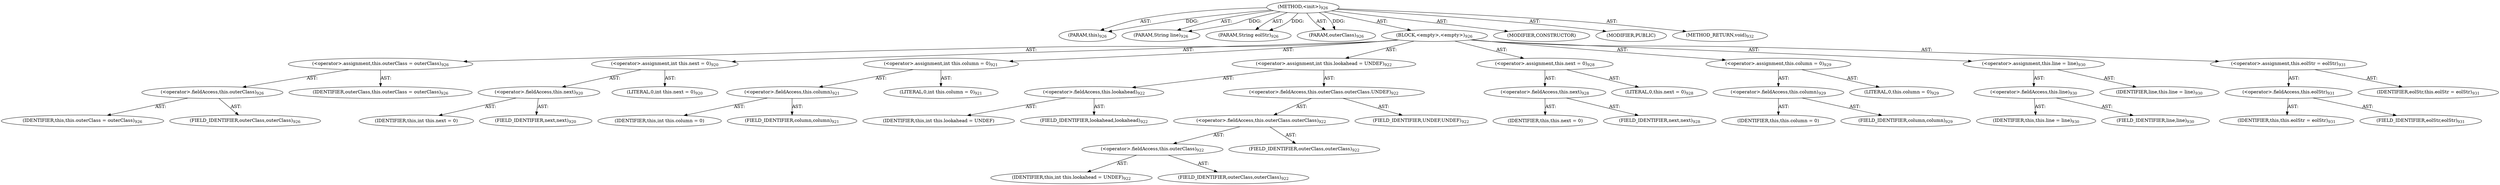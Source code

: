 digraph "&lt;init&gt;" {  
"111669149720" [label = <(METHOD,&lt;init&gt;)<SUB>926</SUB>> ]
"115964117009" [label = <(PARAM,this)<SUB>926</SUB>> ]
"115964117044" [label = <(PARAM,String line)<SUB>926</SUB>> ]
"115964117045" [label = <(PARAM,String eolStr)<SUB>926</SUB>> ]
"115964117010" [label = <(PARAM,outerClass)<SUB>926</SUB>> ]
"25769803951" [label = <(BLOCK,&lt;empty&gt;,&lt;empty&gt;)<SUB>926</SUB>> ]
"30064771850" [label = <(&lt;operator&gt;.assignment,this.outerClass = outerClass)<SUB>926</SUB>> ]
"30064771851" [label = <(&lt;operator&gt;.fieldAccess,this.outerClass)<SUB>926</SUB>> ]
"68719476768" [label = <(IDENTIFIER,this,this.outerClass = outerClass)<SUB>926</SUB>> ]
"55834575055" [label = <(FIELD_IDENTIFIER,outerClass,outerClass)<SUB>926</SUB>> ]
"68719476769" [label = <(IDENTIFIER,outerClass,this.outerClass = outerClass)<SUB>926</SUB>> ]
"30064771852" [label = <(&lt;operator&gt;.assignment,int this.next = 0)<SUB>920</SUB>> ]
"30064771853" [label = <(&lt;operator&gt;.fieldAccess,this.next)<SUB>920</SUB>> ]
"68719477326" [label = <(IDENTIFIER,this,int this.next = 0)> ]
"55834575056" [label = <(FIELD_IDENTIFIER,next,next)<SUB>920</SUB>> ]
"90194313358" [label = <(LITERAL,0,int this.next = 0)<SUB>920</SUB>> ]
"30064771854" [label = <(&lt;operator&gt;.assignment,int this.column = 0)<SUB>921</SUB>> ]
"30064771855" [label = <(&lt;operator&gt;.fieldAccess,this.column)<SUB>921</SUB>> ]
"68719477327" [label = <(IDENTIFIER,this,int this.column = 0)> ]
"55834575057" [label = <(FIELD_IDENTIFIER,column,column)<SUB>921</SUB>> ]
"90194313359" [label = <(LITERAL,0,int this.column = 0)<SUB>921</SUB>> ]
"30064771856" [label = <(&lt;operator&gt;.assignment,int this.lookahead = UNDEF)<SUB>922</SUB>> ]
"30064771857" [label = <(&lt;operator&gt;.fieldAccess,this.lookahead)<SUB>922</SUB>> ]
"68719477328" [label = <(IDENTIFIER,this,int this.lookahead = UNDEF)> ]
"55834575058" [label = <(FIELD_IDENTIFIER,lookahead,lookahead)<SUB>922</SUB>> ]
"30064771858" [label = <(&lt;operator&gt;.fieldAccess,this.outerClass.outerClass.UNDEF)<SUB>922</SUB>> ]
"30064771859" [label = <(&lt;operator&gt;.fieldAccess,this.outerClass.outerClass)<SUB>922</SUB>> ]
"30064771860" [label = <(&lt;operator&gt;.fieldAccess,this.outerClass)<SUB>922</SUB>> ]
"68719477329" [label = <(IDENTIFIER,this,int this.lookahead = UNDEF)<SUB>922</SUB>> ]
"55834575059" [label = <(FIELD_IDENTIFIER,outerClass,outerClass)<SUB>922</SUB>> ]
"55834575060" [label = <(FIELD_IDENTIFIER,outerClass,outerClass)<SUB>922</SUB>> ]
"55834575061" [label = <(FIELD_IDENTIFIER,UNDEF,UNDEF)<SUB>922</SUB>> ]
"30064771861" [label = <(&lt;operator&gt;.assignment,this.next = 0)<SUB>928</SUB>> ]
"30064771862" [label = <(&lt;operator&gt;.fieldAccess,this.next)<SUB>928</SUB>> ]
"68719477330" [label = <(IDENTIFIER,this,this.next = 0)> ]
"55834575062" [label = <(FIELD_IDENTIFIER,next,next)<SUB>928</SUB>> ]
"90194313360" [label = <(LITERAL,0,this.next = 0)<SUB>928</SUB>> ]
"30064771863" [label = <(&lt;operator&gt;.assignment,this.column = 0)<SUB>929</SUB>> ]
"30064771864" [label = <(&lt;operator&gt;.fieldAccess,this.column)<SUB>929</SUB>> ]
"68719477331" [label = <(IDENTIFIER,this,this.column = 0)> ]
"55834575063" [label = <(FIELD_IDENTIFIER,column,column)<SUB>929</SUB>> ]
"90194313361" [label = <(LITERAL,0,this.column = 0)<SUB>929</SUB>> ]
"30064771865" [label = <(&lt;operator&gt;.assignment,this.line = line)<SUB>930</SUB>> ]
"30064771866" [label = <(&lt;operator&gt;.fieldAccess,this.line)<SUB>930</SUB>> ]
"68719476766" [label = <(IDENTIFIER,this,this.line = line)<SUB>930</SUB>> ]
"55834575064" [label = <(FIELD_IDENTIFIER,line,line)<SUB>930</SUB>> ]
"68719477332" [label = <(IDENTIFIER,line,this.line = line)<SUB>930</SUB>> ]
"30064771867" [label = <(&lt;operator&gt;.assignment,this.eolStr = eolStr)<SUB>931</SUB>> ]
"30064771868" [label = <(&lt;operator&gt;.fieldAccess,this.eolStr)<SUB>931</SUB>> ]
"68719476767" [label = <(IDENTIFIER,this,this.eolStr = eolStr)<SUB>931</SUB>> ]
"55834575065" [label = <(FIELD_IDENTIFIER,eolStr,eolStr)<SUB>931</SUB>> ]
"68719477333" [label = <(IDENTIFIER,eolStr,this.eolStr = eolStr)<SUB>931</SUB>> ]
"133143986285" [label = <(MODIFIER,CONSTRUCTOR)> ]
"133143986286" [label = <(MODIFIER,PUBLIC)> ]
"128849018904" [label = <(METHOD_RETURN,void)<SUB>932</SUB>> ]
  "111669149720" -> "115964117009"  [ label = "AST: "] 
  "111669149720" -> "115964117044"  [ label = "AST: "] 
  "111669149720" -> "115964117045"  [ label = "AST: "] 
  "111669149720" -> "115964117010"  [ label = "AST: "] 
  "111669149720" -> "25769803951"  [ label = "AST: "] 
  "111669149720" -> "133143986285"  [ label = "AST: "] 
  "111669149720" -> "133143986286"  [ label = "AST: "] 
  "111669149720" -> "128849018904"  [ label = "AST: "] 
  "25769803951" -> "30064771850"  [ label = "AST: "] 
  "25769803951" -> "30064771852"  [ label = "AST: "] 
  "25769803951" -> "30064771854"  [ label = "AST: "] 
  "25769803951" -> "30064771856"  [ label = "AST: "] 
  "25769803951" -> "30064771861"  [ label = "AST: "] 
  "25769803951" -> "30064771863"  [ label = "AST: "] 
  "25769803951" -> "30064771865"  [ label = "AST: "] 
  "25769803951" -> "30064771867"  [ label = "AST: "] 
  "30064771850" -> "30064771851"  [ label = "AST: "] 
  "30064771850" -> "68719476769"  [ label = "AST: "] 
  "30064771851" -> "68719476768"  [ label = "AST: "] 
  "30064771851" -> "55834575055"  [ label = "AST: "] 
  "30064771852" -> "30064771853"  [ label = "AST: "] 
  "30064771852" -> "90194313358"  [ label = "AST: "] 
  "30064771853" -> "68719477326"  [ label = "AST: "] 
  "30064771853" -> "55834575056"  [ label = "AST: "] 
  "30064771854" -> "30064771855"  [ label = "AST: "] 
  "30064771854" -> "90194313359"  [ label = "AST: "] 
  "30064771855" -> "68719477327"  [ label = "AST: "] 
  "30064771855" -> "55834575057"  [ label = "AST: "] 
  "30064771856" -> "30064771857"  [ label = "AST: "] 
  "30064771856" -> "30064771858"  [ label = "AST: "] 
  "30064771857" -> "68719477328"  [ label = "AST: "] 
  "30064771857" -> "55834575058"  [ label = "AST: "] 
  "30064771858" -> "30064771859"  [ label = "AST: "] 
  "30064771858" -> "55834575061"  [ label = "AST: "] 
  "30064771859" -> "30064771860"  [ label = "AST: "] 
  "30064771859" -> "55834575060"  [ label = "AST: "] 
  "30064771860" -> "68719477329"  [ label = "AST: "] 
  "30064771860" -> "55834575059"  [ label = "AST: "] 
  "30064771861" -> "30064771862"  [ label = "AST: "] 
  "30064771861" -> "90194313360"  [ label = "AST: "] 
  "30064771862" -> "68719477330"  [ label = "AST: "] 
  "30064771862" -> "55834575062"  [ label = "AST: "] 
  "30064771863" -> "30064771864"  [ label = "AST: "] 
  "30064771863" -> "90194313361"  [ label = "AST: "] 
  "30064771864" -> "68719477331"  [ label = "AST: "] 
  "30064771864" -> "55834575063"  [ label = "AST: "] 
  "30064771865" -> "30064771866"  [ label = "AST: "] 
  "30064771865" -> "68719477332"  [ label = "AST: "] 
  "30064771866" -> "68719476766"  [ label = "AST: "] 
  "30064771866" -> "55834575064"  [ label = "AST: "] 
  "30064771867" -> "30064771868"  [ label = "AST: "] 
  "30064771867" -> "68719477333"  [ label = "AST: "] 
  "30064771868" -> "68719476767"  [ label = "AST: "] 
  "30064771868" -> "55834575065"  [ label = "AST: "] 
  "111669149720" -> "115964117009"  [ label = "DDG: "] 
  "111669149720" -> "115964117044"  [ label = "DDG: "] 
  "111669149720" -> "115964117045"  [ label = "DDG: "] 
  "111669149720" -> "115964117010"  [ label = "DDG: "] 
}
